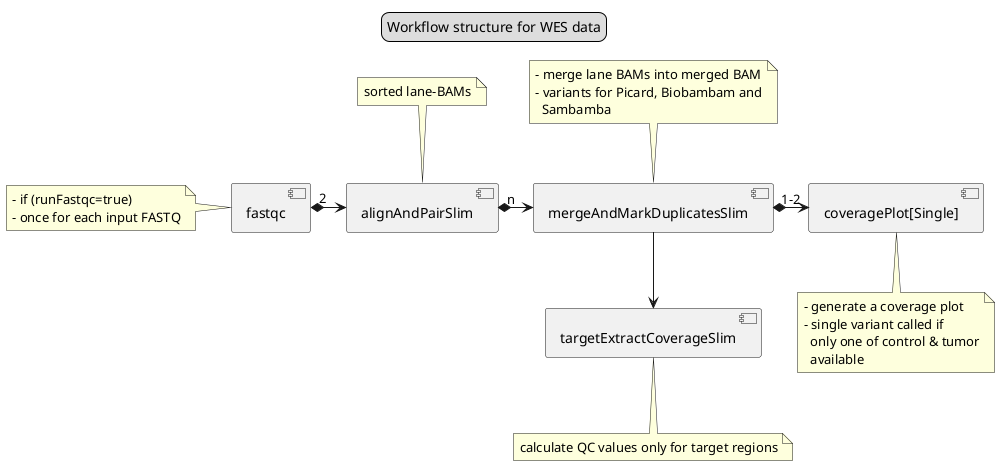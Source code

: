 @startuml

[fastqc]
note left of [fastqc]
  - if (runFastqc=true)
  - once for each input FASTQ
endnote

component alignAndPairSlim as align
note top of [align] : sorted lane-BAMs

component mergeAndMarkDuplicatesSlim as merge
note top of [merge]
  - merge lane BAMs into merged BAM
  - variants for Picard, Biobambam and
    Sambamba
endnote

component "coveragePlot[Single]" as plot
note bottom of [plot]
  - generate a coverage plot
  - single variant called if
    only one of control & tumor
    available
endnote

component targetExtractCoverageSlim as extract
note bottom of [extract]
  calculate QC values only for target regions
endnote

[fastqc] "2" *-right-> [align]

[align] "n" *-right-> [merge]

[merge] "1-2" *-right-> [plot]

[merge] --> [extract]

legend top
  Workflow structure for WES data
endlegend

@enduml